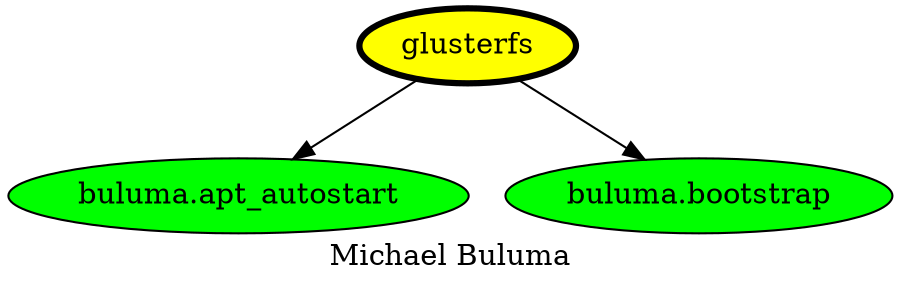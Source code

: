 digraph PhiloDilemma {
  label = "Michael Buluma" ;
  overlap=false
  {
    "glusterfs" [fillcolor=yellow style=filled penwidth=3]
    "buluma.apt_autostart" [fillcolor=green style=filled]
    "buluma.bootstrap" [fillcolor=green style=filled]
  }
  "glusterfs" -> "buluma.apt_autostart"
  "glusterfs" -> "buluma.bootstrap"
}
